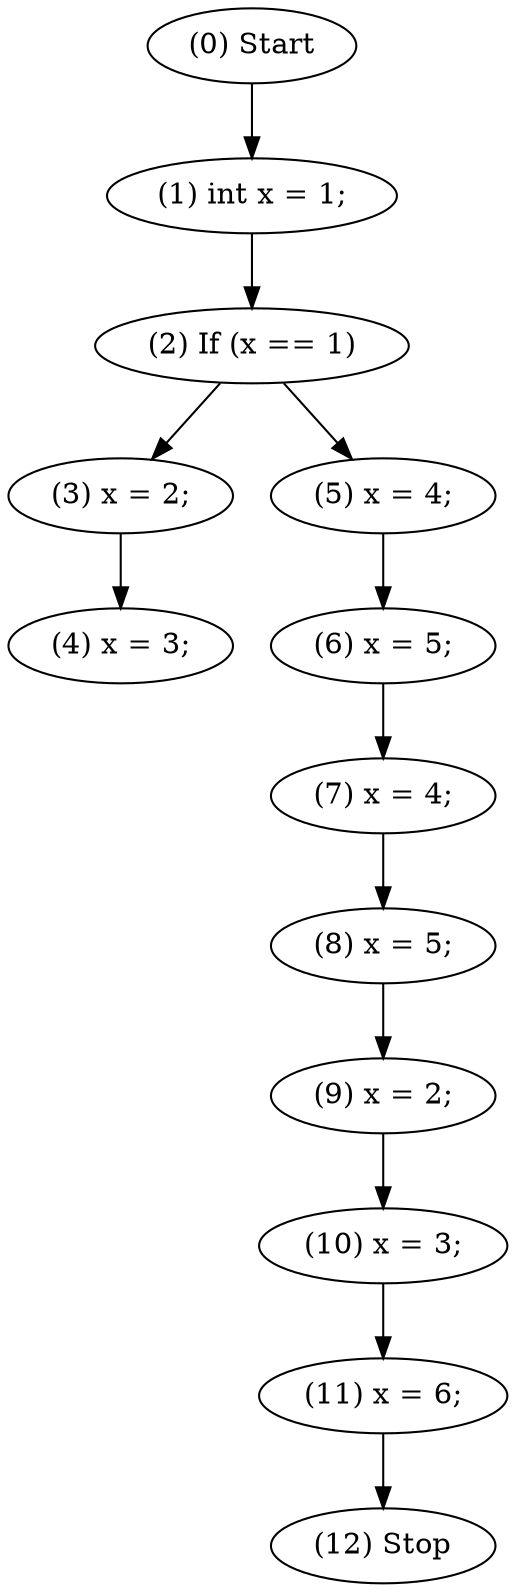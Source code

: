 digraph G {
"(0) Start" -> "(1) int x = 1;""(1) int x = 1;" -> "(2) If (x == 1)""(2) If (x == 1)" -> "(3) x = 2;""(3) x = 2;" -> "(4) x = 3;""(2) If (x == 1)" -> "(5) x = 4;""(5) x = 4;" -> "(6) x = 5;""(6) x = 5;" -> "(7) x = 4;""(7) x = 4;" -> "(8) x = 5;""(8) x = 5;" -> "(9) x = 2;""(9) x = 2;" -> "(10) x = 3;""(10) x = 3;" -> "(11) x = 6;""(11) x = 6;" -> "(12) Stop"}
